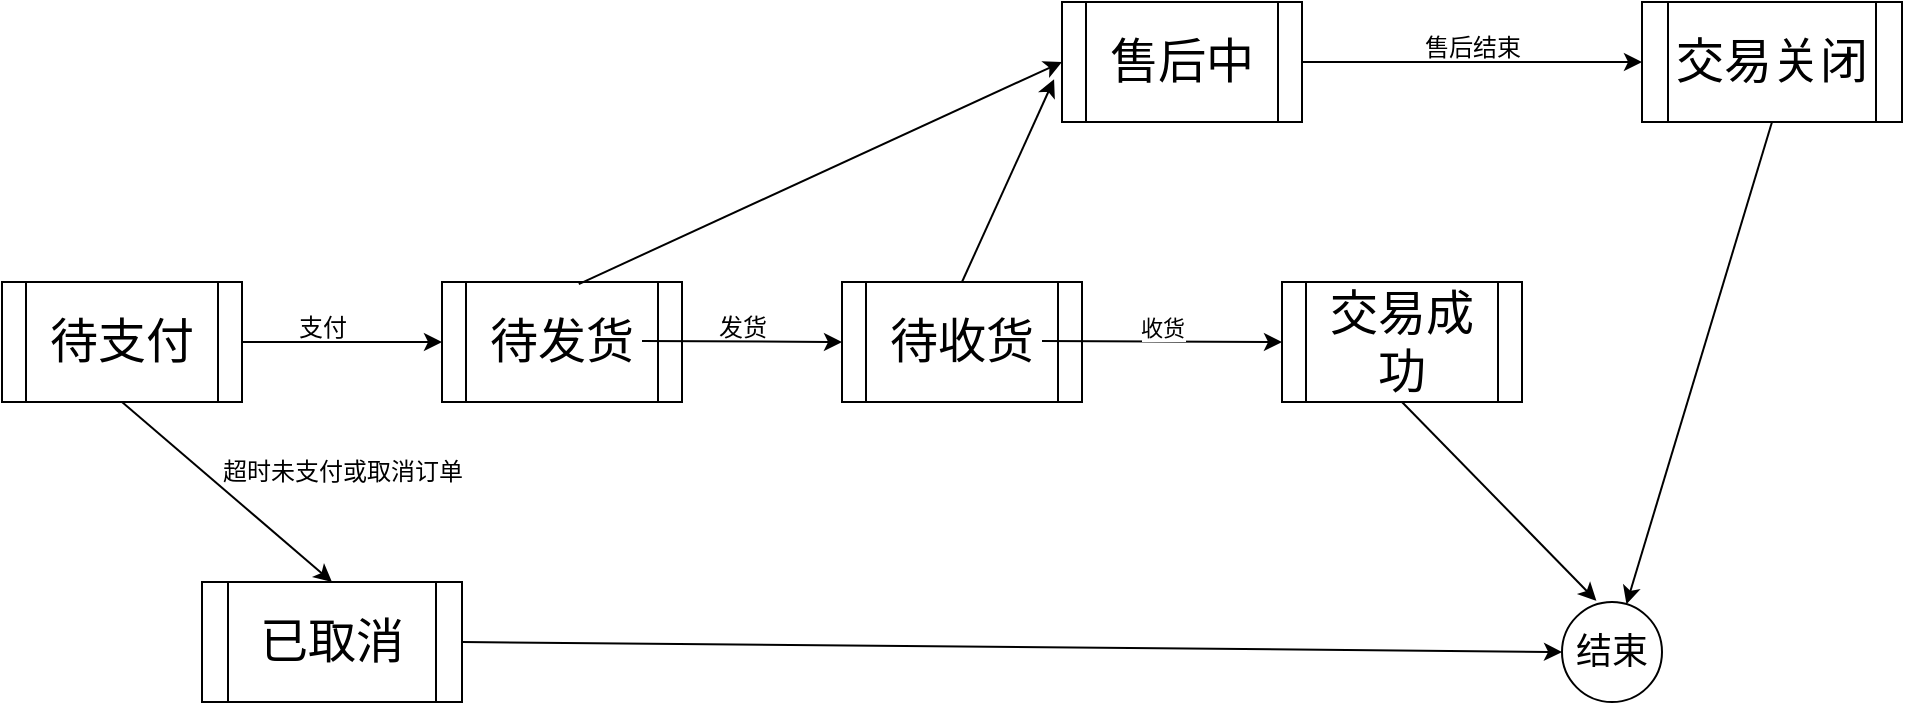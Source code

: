 <mxfile version="24.5.4" type="github">
  <diagram name="第 1 页" id="GeD_dC9dmk427qHW6Qrp">
    <mxGraphModel dx="1290" dy="541" grid="1" gridSize="10" guides="1" tooltips="1" connect="1" arrows="1" fold="1" page="1" pageScale="1" pageWidth="827" pageHeight="1169" math="0" shadow="0">
      <root>
        <mxCell id="0" />
        <mxCell id="1" parent="0" />
        <mxCell id="HYa2yw8yr-dxK61sOSuC-1" value="&lt;font style=&quot;font-size: 24px;&quot;&gt;待支付&lt;/font&gt;" style="shape=process;whiteSpace=wrap;html=1;backgroundOutline=1;" vertex="1" parent="1">
          <mxGeometry x="40" y="240" width="120" height="60" as="geometry" />
        </mxCell>
        <mxCell id="HYa2yw8yr-dxK61sOSuC-2" value="&lt;font style=&quot;font-size: 24px;&quot;&gt;待发货&lt;/font&gt;" style="shape=process;whiteSpace=wrap;html=1;backgroundOutline=1;" vertex="1" parent="1">
          <mxGeometry x="260" y="240" width="120" height="60" as="geometry" />
        </mxCell>
        <mxCell id="HYa2yw8yr-dxK61sOSuC-3" value="&lt;font style=&quot;font-size: 24px;&quot;&gt;待收货&lt;/font&gt;" style="shape=process;whiteSpace=wrap;html=1;backgroundOutline=1;" vertex="1" parent="1">
          <mxGeometry x="460" y="240" width="120" height="60" as="geometry" />
        </mxCell>
        <mxCell id="HYa2yw8yr-dxK61sOSuC-4" value="&lt;font style=&quot;font-size: 24px;&quot;&gt;交易成功&lt;/font&gt;" style="shape=process;whiteSpace=wrap;html=1;backgroundOutline=1;" vertex="1" parent="1">
          <mxGeometry x="680" y="240" width="120" height="60" as="geometry" />
        </mxCell>
        <mxCell id="HYa2yw8yr-dxK61sOSuC-5" value="&lt;font style=&quot;font-size: 24px;&quot;&gt;售后中&lt;/font&gt;" style="shape=process;whiteSpace=wrap;html=1;backgroundOutline=1;" vertex="1" parent="1">
          <mxGeometry x="570" y="100" width="120" height="60" as="geometry" />
        </mxCell>
        <mxCell id="HYa2yw8yr-dxK61sOSuC-6" value="&lt;font style=&quot;font-size: 24px;&quot;&gt;交易关闭&lt;/font&gt;" style="shape=process;whiteSpace=wrap;html=1;backgroundOutline=1;" vertex="1" parent="1">
          <mxGeometry x="860" y="100" width="130" height="60" as="geometry" />
        </mxCell>
        <mxCell id="HYa2yw8yr-dxK61sOSuC-7" value="" style="endArrow=classic;html=1;rounded=0;entryX=0;entryY=0.5;entryDx=0;entryDy=0;exitX=1;exitY=0.5;exitDx=0;exitDy=0;" edge="1" parent="1" source="HYa2yw8yr-dxK61sOSuC-1" target="HYa2yw8yr-dxK61sOSuC-2">
          <mxGeometry width="50" height="50" relative="1" as="geometry">
            <mxPoint x="160" y="380" as="sourcePoint" />
            <mxPoint x="210" y="330" as="targetPoint" />
          </mxGeometry>
        </mxCell>
        <mxCell id="HYa2yw8yr-dxK61sOSuC-8" value="" style="endArrow=classic;html=1;rounded=0;exitX=1;exitY=0.5;exitDx=0;exitDy=0;entryX=0;entryY=0.5;entryDx=0;entryDy=0;" edge="1" parent="1" target="HYa2yw8yr-dxK61sOSuC-3">
          <mxGeometry width="50" height="50" relative="1" as="geometry">
            <mxPoint x="360" y="269.5" as="sourcePoint" />
            <mxPoint x="420" y="310" as="targetPoint" />
          </mxGeometry>
        </mxCell>
        <mxCell id="HYa2yw8yr-dxK61sOSuC-9" value="" style="endArrow=classic;html=1;rounded=0;entryX=0;entryY=0.5;entryDx=0;entryDy=0;exitX=1;exitY=0.5;exitDx=0;exitDy=0;" edge="1" parent="1" target="HYa2yw8yr-dxK61sOSuC-4">
          <mxGeometry width="50" height="50" relative="1" as="geometry">
            <mxPoint x="560" y="269.5" as="sourcePoint" />
            <mxPoint x="640" y="269.5" as="targetPoint" />
          </mxGeometry>
        </mxCell>
        <mxCell id="HYa2yw8yr-dxK61sOSuC-15" value="收货" style="edgeLabel;html=1;align=center;verticalAlign=middle;resizable=0;points=[];" vertex="1" connectable="0" parent="HYa2yw8yr-dxK61sOSuC-9">
          <mxGeometry x="-0.203" y="2" relative="1" as="geometry">
            <mxPoint x="12" y="-5" as="offset" />
          </mxGeometry>
        </mxCell>
        <mxCell id="HYa2yw8yr-dxK61sOSuC-11" value="&lt;font style=&quot;font-size: 24px;&quot;&gt;已取消&lt;/font&gt;" style="shape=process;whiteSpace=wrap;html=1;backgroundOutline=1;" vertex="1" parent="1">
          <mxGeometry x="140" y="390" width="130" height="60" as="geometry" />
        </mxCell>
        <mxCell id="HYa2yw8yr-dxK61sOSuC-12" value="" style="endArrow=classic;html=1;rounded=0;entryX=0.5;entryY=0;entryDx=0;entryDy=0;exitX=0.5;exitY=1;exitDx=0;exitDy=0;" edge="1" parent="1" source="HYa2yw8yr-dxK61sOSuC-1" target="HYa2yw8yr-dxK61sOSuC-11">
          <mxGeometry width="50" height="50" relative="1" as="geometry">
            <mxPoint x="50" y="400" as="sourcePoint" />
            <mxPoint x="100" y="350" as="targetPoint" />
          </mxGeometry>
        </mxCell>
        <mxCell id="HYa2yw8yr-dxK61sOSuC-13" value="支付" style="text;html=1;align=center;verticalAlign=middle;resizable=0;points=[];autosize=1;strokeColor=none;fillColor=none;" vertex="1" parent="1">
          <mxGeometry x="175" y="248" width="50" height="30" as="geometry" />
        </mxCell>
        <mxCell id="HYa2yw8yr-dxK61sOSuC-14" value="发货" style="text;html=1;align=center;verticalAlign=middle;resizable=0;points=[];autosize=1;strokeColor=none;fillColor=none;" vertex="1" parent="1">
          <mxGeometry x="385" y="248" width="50" height="30" as="geometry" />
        </mxCell>
        <mxCell id="HYa2yw8yr-dxK61sOSuC-16" value="超时未支付或取消订单" style="text;html=1;align=center;verticalAlign=middle;resizable=0;points=[];autosize=1;strokeColor=none;fillColor=none;" vertex="1" parent="1">
          <mxGeometry x="140" y="320" width="140" height="30" as="geometry" />
        </mxCell>
        <mxCell id="HYa2yw8yr-dxK61sOSuC-17" value="" style="endArrow=classic;html=1;rounded=0;exitX=1;exitY=0.5;exitDx=0;exitDy=0;entryX=0;entryY=0.5;entryDx=0;entryDy=0;" edge="1" parent="1" source="HYa2yw8yr-dxK61sOSuC-5" target="HYa2yw8yr-dxK61sOSuC-6">
          <mxGeometry width="50" height="50" relative="1" as="geometry">
            <mxPoint x="720" y="120" as="sourcePoint" />
            <mxPoint x="770" y="70" as="targetPoint" />
          </mxGeometry>
        </mxCell>
        <mxCell id="HYa2yw8yr-dxK61sOSuC-18" value="售后结束" style="text;html=1;align=center;verticalAlign=middle;resizable=0;points=[];autosize=1;strokeColor=none;fillColor=none;" vertex="1" parent="1">
          <mxGeometry x="740" y="108" width="70" height="30" as="geometry" />
        </mxCell>
        <mxCell id="HYa2yw8yr-dxK61sOSuC-19" value="" style="endArrow=classic;html=1;rounded=0;exitX=0.57;exitY=0.017;exitDx=0;exitDy=0;exitPerimeter=0;entryX=0;entryY=0.5;entryDx=0;entryDy=0;" edge="1" parent="1" source="HYa2yw8yr-dxK61sOSuC-2" target="HYa2yw8yr-dxK61sOSuC-5">
          <mxGeometry width="50" height="50" relative="1" as="geometry">
            <mxPoint x="370" y="200" as="sourcePoint" />
            <mxPoint x="420" y="150" as="targetPoint" />
          </mxGeometry>
        </mxCell>
        <mxCell id="HYa2yw8yr-dxK61sOSuC-20" value="" style="endArrow=classic;html=1;rounded=0;exitX=0.5;exitY=0;exitDx=0;exitDy=0;entryX=-0.033;entryY=0.643;entryDx=0;entryDy=0;entryPerimeter=0;" edge="1" parent="1" source="HYa2yw8yr-dxK61sOSuC-3" target="HYa2yw8yr-dxK61sOSuC-5">
          <mxGeometry width="50" height="50" relative="1" as="geometry">
            <mxPoint x="560" y="230" as="sourcePoint" />
            <mxPoint x="610" y="180" as="targetPoint" />
          </mxGeometry>
        </mxCell>
        <mxCell id="HYa2yw8yr-dxK61sOSuC-21" value="&lt;font style=&quot;font-size: 18px;&quot;&gt;结束&lt;/font&gt;" style="ellipse;whiteSpace=wrap;html=1;aspect=fixed;" vertex="1" parent="1">
          <mxGeometry x="820" y="400" width="50" height="50" as="geometry" />
        </mxCell>
        <mxCell id="HYa2yw8yr-dxK61sOSuC-22" value="" style="endArrow=classic;html=1;rounded=0;exitX=1;exitY=0.5;exitDx=0;exitDy=0;entryX=0;entryY=0.5;entryDx=0;entryDy=0;" edge="1" parent="1" source="HYa2yw8yr-dxK61sOSuC-11" target="HYa2yw8yr-dxK61sOSuC-21">
          <mxGeometry width="50" height="50" relative="1" as="geometry">
            <mxPoint x="460" y="440" as="sourcePoint" />
            <mxPoint x="510" y="390" as="targetPoint" />
          </mxGeometry>
        </mxCell>
        <mxCell id="HYa2yw8yr-dxK61sOSuC-23" value="" style="endArrow=classic;html=1;rounded=0;exitX=0.5;exitY=1;exitDx=0;exitDy=0;entryX=0.344;entryY=-0.012;entryDx=0;entryDy=0;entryPerimeter=0;" edge="1" parent="1" source="HYa2yw8yr-dxK61sOSuC-4" target="HYa2yw8yr-dxK61sOSuC-21">
          <mxGeometry width="50" height="50" relative="1" as="geometry">
            <mxPoint x="780" y="400" as="sourcePoint" />
            <mxPoint x="830" y="350" as="targetPoint" />
          </mxGeometry>
        </mxCell>
        <mxCell id="HYa2yw8yr-dxK61sOSuC-24" value="" style="endArrow=classic;html=1;rounded=0;exitX=0.5;exitY=1;exitDx=0;exitDy=0;" edge="1" parent="1" source="HYa2yw8yr-dxK61sOSuC-6" target="HYa2yw8yr-dxK61sOSuC-21">
          <mxGeometry width="50" height="50" relative="1" as="geometry">
            <mxPoint x="840" y="400" as="sourcePoint" />
            <mxPoint x="890" y="350" as="targetPoint" />
          </mxGeometry>
        </mxCell>
      </root>
    </mxGraphModel>
  </diagram>
</mxfile>
